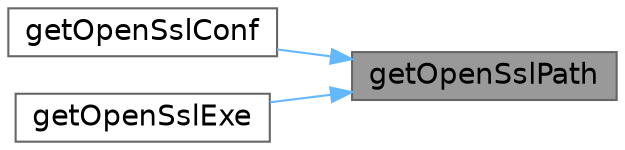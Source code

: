 digraph "getOpenSslPath"
{
 // LATEX_PDF_SIZE
  bgcolor="transparent";
  edge [fontname=Helvetica,fontsize=14,labelfontname=Helvetica,labelfontsize=14];
  node [fontname=Helvetica,fontsize=14,shape=box,height=0.2,width=0.4];
  rankdir="RL";
  Node1 [id="Node000001",label="getOpenSslPath",height=0.2,width=0.4,color="gray40", fillcolor="grey60", style="filled", fontcolor="black",tooltip=" "];
  Node1 -> Node2 [id="edge1_Node000001_Node000002",dir="back",color="steelblue1",style="solid",tooltip=" "];
  Node2 [id="Node000002",label="getOpenSslConf",height=0.2,width=0.4,color="grey40", fillcolor="white", style="filled",URL="$db/d6d/classCore.html#ab0a4829b198f37b3cb5b12c8629c8de2",tooltip=" "];
  Node1 -> Node3 [id="edge2_Node000001_Node000003",dir="back",color="steelblue1",style="solid",tooltip=" "];
  Node3 [id="Node000003",label="getOpenSslExe",height=0.2,width=0.4,color="grey40", fillcolor="white", style="filled",URL="$db/d6d/classCore.html#ad157d0362ff25f57d6ac9d28ce406c84",tooltip=" "];
}
